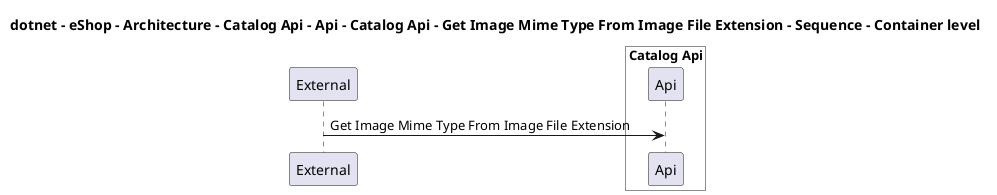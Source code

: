 @startuml

title dotnet - eShop - Architecture - Catalog Api - Api - Catalog Api - Get Image Mime Type From Image File Extension - Sequence - Container level

participant "External" as C4InterFlow.SoftwareSystems.ExternalSystem

box "Catalog Api" #White
    participant "Api" as dotnet.eShop.Architecture.SoftwareSystems.CatalogApi.Containers.Api
end box


C4InterFlow.SoftwareSystems.ExternalSystem -> dotnet.eShop.Architecture.SoftwareSystems.CatalogApi.Containers.Api : Get Image Mime Type From Image File Extension


@enduml
